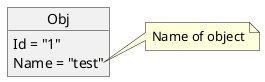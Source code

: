 {
  "sha1": "d41vdk6nmb23dq1kh3lhr69n6o8c1od",
  "insertion": {
    "when": "2024-06-01T09:03:02.481Z",
    "url": "https://forum.plantuml.net/15609/crash-when-note-on-object-member",
    "user": "plantuml@gmail.com"
  }
}
@startuml
object Obj {
  Id = "1"
  Name = "test"
}

note right of Obj::Name
  Name of object
end note
@enduml

